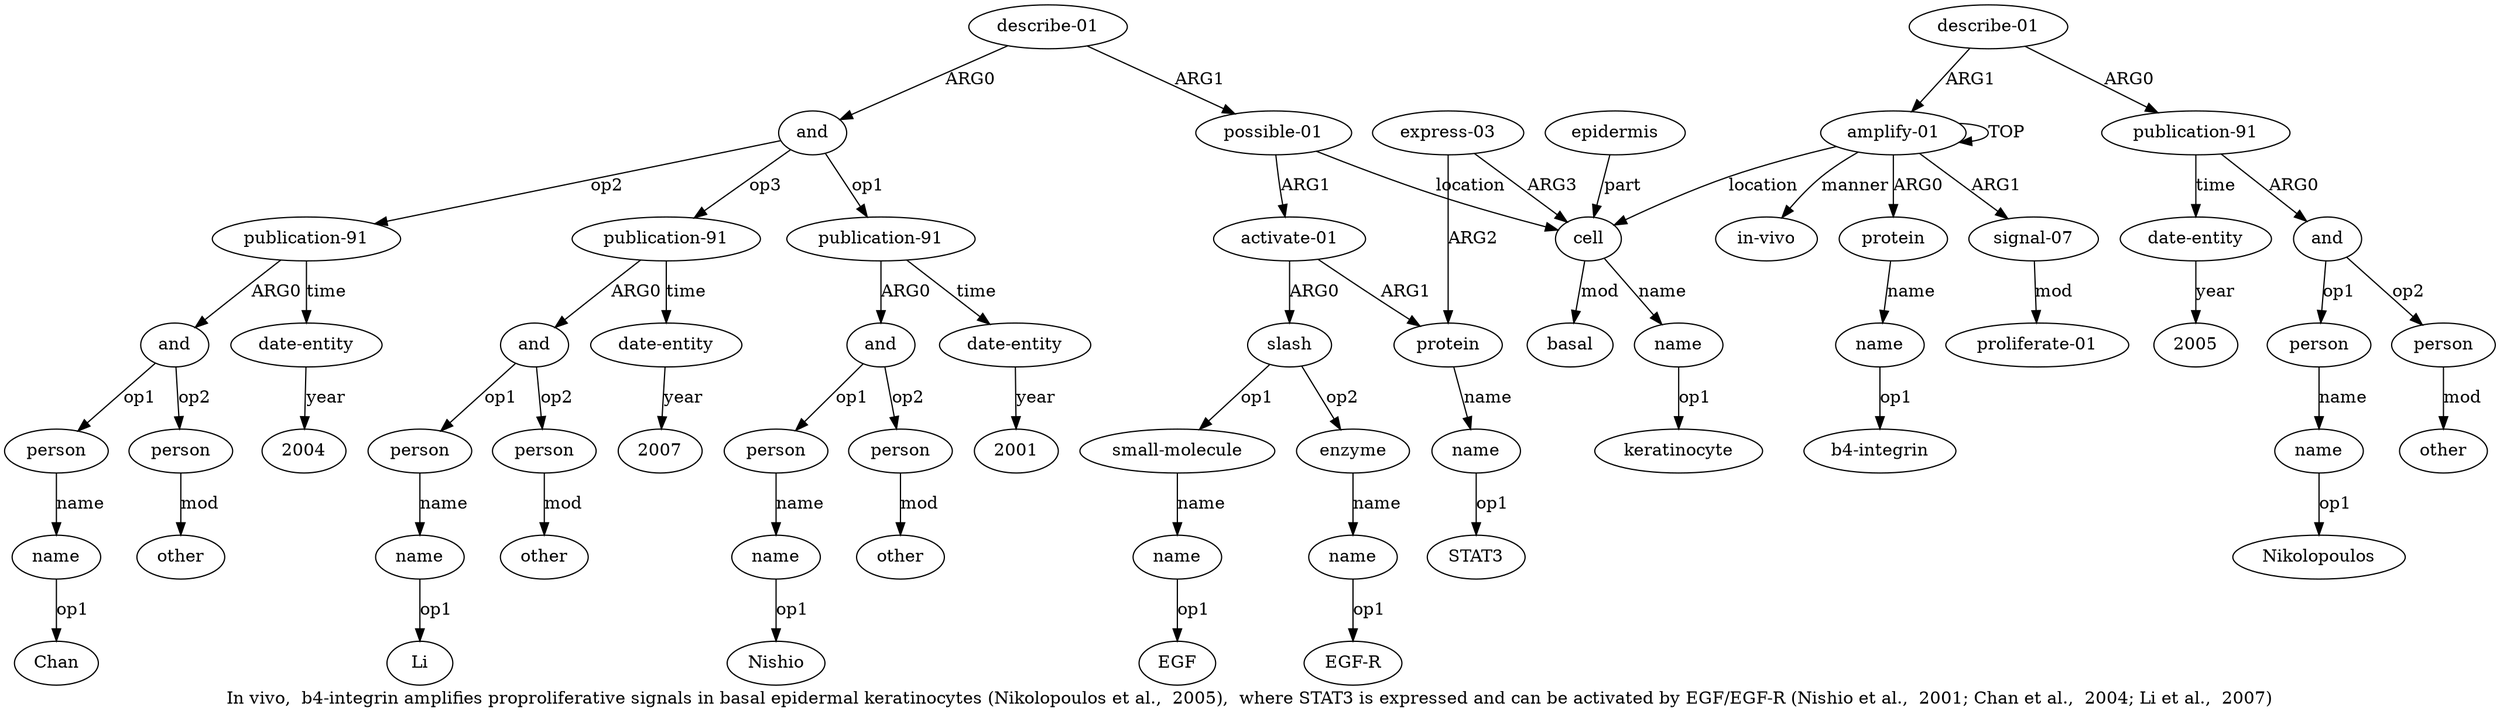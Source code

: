 digraph  {
	graph [label="In vivo,  b4-integrin amplifies proproliferative signals in basal epidermal keratinocytes (Nikolopoulos et al.,  2005),  where STAT3 \
is expressed and can be activated by EGF/EGF-R (Nishio et al.,  2001; Chan et al.,  2004; Li et al.,  2007)"];
	node [label="\N"];
	a20	 [color=black,
		gold_ind=20,
		gold_label=and,
		label=and,
		test_ind=20,
		test_label=and];
	a21	 [color=black,
		gold_ind=21,
		gold_label="publication-91",
		label="publication-91",
		test_ind=21,
		test_label="publication-91"];
	a20 -> a21 [key=0,
	color=black,
	gold_label=op1,
	label=op1,
	test_label=op1];
a28 [color=black,
	gold_ind=28,
	gold_label="publication-91",
	label="publication-91",
	test_ind=28,
	test_label="publication-91"];
a20 -> a28 [key=0,
color=black,
gold_label=op2,
label=op2,
test_label=op2];
a35 [color=black,
gold_ind=35,
gold_label="publication-91",
label="publication-91",
test_ind=35,
test_label="publication-91"];
a20 -> a35 [key=0,
color=black,
gold_label=op3,
label=op3,
test_label=op3];
a22 [color=black,
gold_ind=22,
gold_label=and,
label=and,
test_ind=22,
test_label=and];
a21 -> a22 [key=0,
color=black,
gold_label=ARG0,
label=ARG0,
test_label=ARG0];
a27 [color=black,
gold_ind=27,
gold_label="date-entity",
label="date-entity",
test_ind=27,
test_label="date-entity"];
a21 -> a27 [key=0,
color=black,
gold_label=time,
label=time,
test_label=time];
a23 [color=black,
gold_ind=23,
gold_label=person,
label=person,
test_ind=23,
test_label=person];
a22 -> a23 [key=0,
color=black,
gold_label=op1,
label=op1,
test_label=op1];
a25 [color=black,
gold_ind=25,
gold_label=person,
label=person,
test_ind=25,
test_label=person];
a22 -> a25 [key=0,
color=black,
gold_label=op2,
label=op2,
test_label=op2];
a24 [color=black,
gold_ind=24,
gold_label=name,
label=name,
test_ind=24,
test_label=name];
a23 -> a24 [key=0,
color=black,
gold_label=name,
label=name,
test_label=name];
"a24 Nishio" [color=black,
gold_ind=-1,
gold_label=Nishio,
label=Nishio,
test_ind=-1,
test_label=Nishio];
a24 -> "a24 Nishio" [key=0,
color=black,
gold_label=op1,
label=op1,
test_label=op1];
a26 [color=black,
gold_ind=26,
gold_label=other,
label=other,
test_ind=26,
test_label=other];
a25 -> a26 [key=0,
color=black,
gold_label=mod,
label=mod,
test_label=mod];
"a27 2001" [color=black,
gold_ind=-1,
gold_label=2001,
label=2001,
test_ind=-1,
test_label=2001];
a27 -> "a27 2001" [key=0,
color=black,
gold_label=year,
label=year,
test_label=year];
a29 [color=black,
gold_ind=29,
gold_label=and,
label=and,
test_ind=29,
test_label=and];
a28 -> a29 [key=0,
color=black,
gold_label=ARG0,
label=ARG0,
test_label=ARG0];
a34 [color=black,
gold_ind=34,
gold_label="date-entity",
label="date-entity",
test_ind=34,
test_label="date-entity"];
a28 -> a34 [key=0,
color=black,
gold_label=time,
label=time,
test_label=time];
a30 [color=black,
gold_ind=30,
gold_label=person,
label=person,
test_ind=30,
test_label=person];
a29 -> a30 [key=0,
color=black,
gold_label=op1,
label=op1,
test_label=op1];
a32 [color=black,
gold_ind=32,
gold_label=person,
label=person,
test_ind=32,
test_label=person];
a29 -> a32 [key=0,
color=black,
gold_label=op2,
label=op2,
test_label=op2];
"a6 keratinocyte" [color=black,
gold_ind=-1,
gold_label=keratinocyte,
label=keratinocyte,
test_ind=-1,
test_label=keratinocyte];
"a38 Li" [color=black,
gold_ind=-1,
gold_label=Li,
label=Li,
test_ind=-1,
test_label=Li];
a31 [color=black,
gold_ind=31,
gold_label=name,
label=name,
test_ind=31,
test_label=name];
"a31 Chan" [color=black,
gold_ind=-1,
gold_label=Chan,
label=Chan,
test_ind=-1,
test_label=Chan];
a31 -> "a31 Chan" [key=0,
color=black,
gold_label=op1,
label=op1,
test_label=op1];
"a11 STAT3" [color=black,
gold_ind=-1,
gold_label=STAT3,
label=STAT3,
test_ind=-1,
test_label=STAT3];
"a47 Nikolopoulos" [color=black,
gold_ind=-1,
gold_label=Nikolopoulos,
label=Nikolopoulos,
test_ind=-1,
test_label=Nikolopoulos];
a30 -> a31 [key=0,
color=black,
gold_label=name,
label=name,
test_label=name];
a37 [color=black,
gold_ind=37,
gold_label=person,
label=person,
test_ind=37,
test_label=person];
a38 [color=black,
gold_ind=38,
gold_label=name,
label=name,
test_ind=38,
test_label=name];
a37 -> a38 [key=0,
color=black,
gold_label=name,
label=name,
test_label=name];
a36 [color=black,
gold_ind=36,
gold_label=and,
label=and,
test_ind=36,
test_label=and];
a36 -> a37 [key=0,
color=black,
gold_label=op1,
label=op1,
test_label=op1];
a39 [color=black,
gold_ind=39,
gold_label=person,
label=person,
test_ind=39,
test_label=person];
a36 -> a39 [key=0,
color=black,
gold_label=op2,
label=op2,
test_label=op2];
a33 [color=black,
gold_ind=33,
gold_label=other,
label=other,
test_ind=33,
test_label=other];
a35 -> a36 [key=0,
color=black,
gold_label=ARG0,
label=ARG0,
test_label=ARG0];
a41 [color=black,
gold_ind=41,
gold_label="date-entity",
label="date-entity",
test_ind=41,
test_label="date-entity"];
a35 -> a41 [key=0,
color=black,
gold_label=time,
label=time,
test_label=time];
"a34 2004" [color=black,
gold_ind=-1,
gold_label=2004,
label=2004,
test_ind=-1,
test_label=2004];
a34 -> "a34 2004" [key=0,
color=black,
gold_label=year,
label=year,
test_label=year];
"a50 2005" [color=black,
gold_ind=-1,
gold_label=2005,
label=2005,
test_ind=-1,
test_label=2005];
a50 [color=black,
gold_ind=50,
gold_label="date-entity",
label="date-entity",
test_ind=50,
test_label="date-entity"];
a50 -> "a50 2005" [key=0,
color=black,
gold_label=year,
label=year,
test_label=year];
"a18 EGF-R" [color=black,
gold_ind=-1,
gold_label="EGF-R",
label="EGF-R",
test_ind=-1,
test_label="EGF-R"];
"a16 EGF" [color=black,
gold_ind=-1,
gold_label=EGF,
label=EGF,
test_ind=-1,
test_label=EGF];
a32 -> a33 [key=0,
color=black,
gold_label=mod,
label=mod,
test_label=mod];
a15 [color=black,
gold_ind=15,
gold_label="small-molecule",
label="small-molecule",
test_ind=15,
test_label="small-molecule"];
a16 [color=black,
gold_ind=16,
gold_label=name,
label=name,
test_ind=16,
test_label=name];
a15 -> a16 [key=0,
color=black,
gold_label=name,
label=name,
test_label=name];
a14 [color=black,
gold_ind=14,
gold_label=slash,
label=slash,
test_ind=14,
test_label=slash];
a14 -> a15 [key=0,
color=black,
gold_label=op1,
label=op1,
test_label=op1];
a17 [color=black,
gold_ind=17,
gold_label=enzyme,
label=enzyme,
test_ind=17,
test_label=enzyme];
a14 -> a17 [key=0,
color=black,
gold_label=op2,
label=op2,
test_label=op2];
a18 [color=black,
gold_ind=18,
gold_label=name,
label=name,
test_ind=18,
test_label=name];
a17 -> a18 [key=0,
color=black,
gold_label=name,
label=name,
test_label=name];
a16 -> "a16 EGF" [key=0,
color=black,
gold_label=op1,
label=op1,
test_label=op1];
a11 [color=black,
gold_ind=11,
gold_label=name,
label=name,
test_ind=11,
test_label=name];
a11 -> "a11 STAT3" [key=0,
color=black,
gold_label=op1,
label=op1,
test_label=op1];
a10 [color=black,
gold_ind=10,
gold_label=protein,
label=protein,
test_ind=10,
test_label=protein];
a10 -> a11 [key=0,
color=black,
gold_label=name,
label=name,
test_label=name];
a13 [color=black,
gold_ind=13,
gold_label="activate-01",
label="activate-01",
test_ind=13,
test_label="activate-01"];
a13 -> a14 [key=0,
color=black,
gold_label=ARG0,
label=ARG0,
test_label=ARG0];
a13 -> a10 [key=0,
color=black,
gold_label=ARG1,
label=ARG1,
test_label=ARG1];
a12 [color=black,
gold_ind=12,
gold_label="possible-01",
label="possible-01",
test_ind=12,
test_label="possible-01"];
a12 -> a13 [key=0,
color=black,
gold_label=ARG1,
label=ARG1,
test_label=ARG1];
a5 [color=black,
gold_ind=5,
gold_label=cell,
label=cell,
test_ind=5,
test_label=cell];
a12 -> a5 [key=0,
color=black,
gold_label=location,
label=location,
test_label=location];
a40 [color=black,
gold_ind=40,
gold_label=other,
label=other,
test_ind=40,
test_label=other];
a39 -> a40 [key=0,
color=black,
gold_label=mod,
label=mod,
test_label=mod];
a38 -> "a38 Li" [key=0,
color=black,
gold_label=op1,
label=op1,
test_label=op1];
a19 [color=black,
gold_ind=19,
gold_label="describe-01",
label="describe-01",
test_ind=19,
test_label="describe-01"];
a19 -> a20 [key=0,
color=black,
gold_label=ARG0,
label=ARG0,
test_label=ARG0];
a19 -> a12 [key=0,
color=black,
gold_label=ARG1,
label=ARG1,
test_label=ARG1];
a18 -> "a18 EGF-R" [key=0,
color=black,
gold_label=op1,
label=op1,
test_label=op1];
a1 [color=black,
gold_ind=1,
gold_label=protein,
label=protein,
test_ind=1,
test_label=protein];
a2 [color=black,
gold_ind=2,
gold_label=name,
label=name,
test_ind=2,
test_label=name];
a1 -> a2 [key=0,
color=black,
gold_label=name,
label=name,
test_label=name];
a0 [color=black,
gold_ind=0,
gold_label="amplify-01",
label="amplify-01",
test_ind=0,
test_label="amplify-01"];
a0 -> a1 [key=0,
color=black,
gold_label=ARG0,
label=ARG0,
test_label=ARG0];
a0 -> a0 [key=0,
color=black,
gold_label=TOP,
label=TOP,
test_label=TOP];
a3 [color=black,
gold_ind=3,
gold_label="signal-07",
label="signal-07",
test_ind=3,
test_label="signal-07"];
a0 -> a3 [key=0,
color=black,
gold_label=ARG1,
label=ARG1,
test_label=ARG1];
a0 -> a5 [key=0,
color=black,
gold_label=location,
label=location,
test_label=location];
a42 [color=black,
gold_ind=42,
gold_label="in-vivo",
label="in-vivo",
test_ind=42,
test_label="in-vivo"];
a0 -> a42 [key=0,
color=black,
gold_label=manner,
label=manner,
test_label=manner];
a4 [color=black,
gold_ind=4,
gold_label="proliferate-01",
label="proliferate-01",
test_ind=4,
test_label="proliferate-01"];
a3 -> a4 [key=0,
color=black,
gold_label=mod,
label=mod,
test_label=mod];
"a2 b4-integrin" [color=black,
gold_ind=-1,
gold_label="b4-integrin",
label="b4-integrin",
test_ind=-1,
test_label="b4-integrin"];
a2 -> "a2 b4-integrin" [key=0,
color=black,
gold_label=op1,
label=op1,
test_label=op1];
a7 [color=black,
gold_ind=7,
gold_label=basal,
label=basal,
test_ind=7,
test_label=basal];
a5 -> a7 [key=0,
color=black,
gold_label=mod,
label=mod,
test_label=mod];
a6 [color=black,
gold_ind=6,
gold_label=name,
label=name,
test_ind=6,
test_label=name];
a5 -> a6 [key=0,
color=black,
gold_label=name,
label=name,
test_label=name];
a6 -> "a6 keratinocyte" [key=0,
color=black,
gold_label=op1,
label=op1,
test_label=op1];
a9 [color=black,
gold_ind=9,
gold_label="express-03",
label="express-03",
test_ind=9,
test_label="express-03"];
a9 -> a10 [key=0,
color=black,
gold_label=ARG2,
label=ARG2,
test_label=ARG2];
a9 -> a5 [key=0,
color=black,
gold_label=ARG3,
label=ARG3,
test_label=ARG3];
a8 [color=black,
gold_ind=8,
gold_label=epidermis,
label=epidermis,
test_ind=8,
test_label=epidermis];
a8 -> a5 [key=0,
color=black,
gold_label=part,
label=part,
test_label=part];
a46 [color=black,
gold_ind=46,
gold_label=person,
label=person,
test_ind=46,
test_label=person];
a47 [color=black,
gold_ind=47,
gold_label=name,
label=name,
test_ind=47,
test_label=name];
a46 -> a47 [key=0,
color=black,
gold_label=name,
label=name,
test_label=name];
a47 -> "a47 Nikolopoulos" [key=0,
color=black,
gold_label=op1,
label=op1,
test_label=op1];
a44 [color=black,
gold_ind=44,
gold_label="publication-91",
label="publication-91",
test_ind=44,
test_label="publication-91"];
a44 -> a50 [key=0,
color=black,
gold_label=time,
label=time,
test_label=time];
a45 [color=black,
gold_ind=45,
gold_label=and,
label=and,
test_ind=45,
test_label=and];
a44 -> a45 [key=0,
color=black,
gold_label=ARG0,
label=ARG0,
test_label=ARG0];
a45 -> a46 [key=0,
color=black,
gold_label=op1,
label=op1,
test_label=op1];
a48 [color=black,
gold_ind=48,
gold_label=person,
label=person,
test_ind=48,
test_label=person];
a45 -> a48 [key=0,
color=black,
gold_label=op2,
label=op2,
test_label=op2];
a43 [color=black,
gold_ind=43,
gold_label="describe-01",
label="describe-01",
test_ind=43,
test_label="describe-01"];
a43 -> a0 [key=0,
color=black,
gold_label=ARG1,
label=ARG1,
test_label=ARG1];
a43 -> a44 [key=0,
color=black,
gold_label=ARG0,
label=ARG0,
test_label=ARG0];
"a41 2007" [color=black,
gold_ind=-1,
gold_label=2007,
label=2007,
test_ind=-1,
test_label=2007];
a41 -> "a41 2007" [key=0,
color=black,
gold_label=year,
label=year,
test_label=year];
a49 [color=black,
gold_ind=49,
gold_label=other,
label=other,
test_ind=49,
test_label=other];
a48 -> a49 [key=0,
color=black,
gold_label=mod,
label=mod,
test_label=mod];
}
